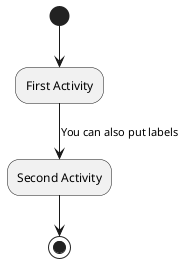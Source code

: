 @startuml

(*) --> "First Activity"
-->[You can also put labels] "Second Activity"
--> (*)

@enduml